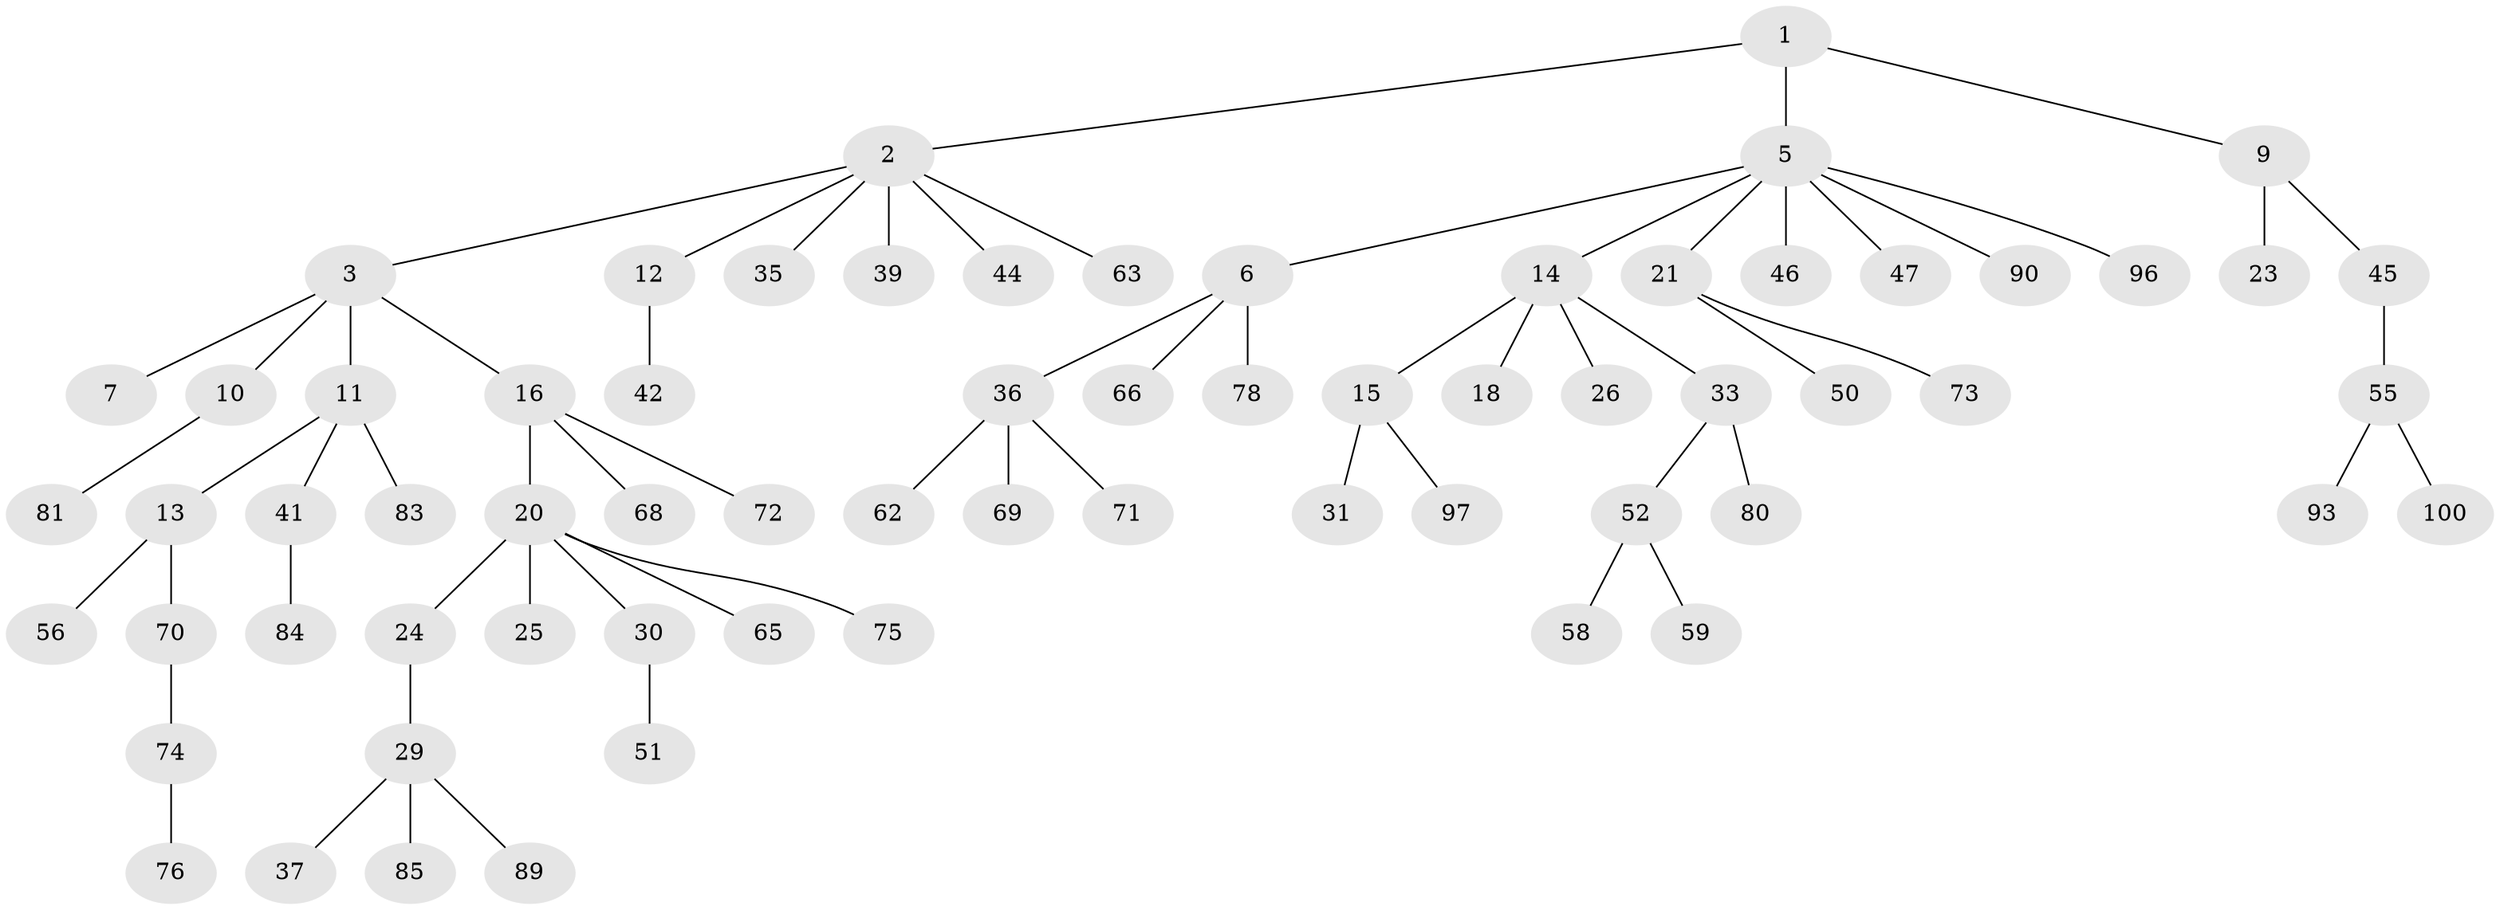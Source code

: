// original degree distribution, {3: 0.16, 6: 0.03, 5: 0.02, 2: 0.25, 7: 0.01, 4: 0.04, 1: 0.49}
// Generated by graph-tools (version 1.1) at 2025/38/02/21/25 10:38:55]
// undirected, 67 vertices, 66 edges
graph export_dot {
graph [start="1"]
  node [color=gray90,style=filled];
  1;
  2 [super="+28"];
  3 [super="+4"];
  5 [super="+40"];
  6 [super="+8"];
  7 [super="+92"];
  9 [super="+79"];
  10 [super="+17"];
  11 [super="+19"];
  12 [super="+27"];
  13 [super="+49"];
  14 [super="+38"];
  15 [super="+88"];
  16 [super="+67"];
  18;
  20 [super="+22"];
  21 [super="+43"];
  23;
  24 [super="+32"];
  25 [super="+95"];
  26 [super="+34"];
  29 [super="+60"];
  30 [super="+64"];
  31;
  33 [super="+48"];
  35 [super="+77"];
  36 [super="+54"];
  37 [super="+53"];
  39 [super="+98"];
  41 [super="+82"];
  42 [super="+87"];
  44;
  45;
  46;
  47;
  50;
  51;
  52 [super="+57"];
  55 [super="+61"];
  56;
  58;
  59;
  62;
  63 [super="+94"];
  65;
  66;
  68;
  69;
  70 [super="+91"];
  71;
  72;
  73;
  74;
  75;
  76;
  78;
  80;
  81;
  83;
  84 [super="+86"];
  85;
  89;
  90;
  93;
  96;
  97 [super="+99"];
  100;
  1 -- 2;
  1 -- 5;
  1 -- 9;
  2 -- 3;
  2 -- 12;
  2 -- 35;
  2 -- 39;
  2 -- 44;
  2 -- 63;
  3 -- 7;
  3 -- 10;
  3 -- 11;
  3 -- 16;
  5 -- 6;
  5 -- 14;
  5 -- 21;
  5 -- 46;
  5 -- 96;
  5 -- 90;
  5 -- 47;
  6 -- 78;
  6 -- 66;
  6 -- 36;
  9 -- 23;
  9 -- 45;
  10 -- 81;
  11 -- 13;
  11 -- 41;
  11 -- 83;
  12 -- 42;
  13 -- 70;
  13 -- 56;
  14 -- 15;
  14 -- 18;
  14 -- 26;
  14 -- 33;
  15 -- 31;
  15 -- 97;
  16 -- 20;
  16 -- 72;
  16 -- 68;
  20 -- 24;
  20 -- 25;
  20 -- 65;
  20 -- 75;
  20 -- 30;
  21 -- 73;
  21 -- 50;
  24 -- 29;
  29 -- 37;
  29 -- 85;
  29 -- 89;
  30 -- 51;
  33 -- 52;
  33 -- 80;
  36 -- 69;
  36 -- 62;
  36 -- 71;
  41 -- 84;
  45 -- 55;
  52 -- 58;
  52 -- 59;
  55 -- 100;
  55 -- 93;
  70 -- 74;
  74 -- 76;
}

